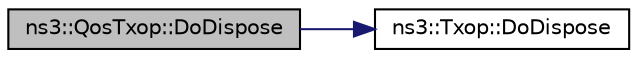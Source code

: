 digraph "ns3::QosTxop::DoDispose"
{
 // LATEX_PDF_SIZE
  edge [fontname="Helvetica",fontsize="10",labelfontname="Helvetica",labelfontsize="10"];
  node [fontname="Helvetica",fontsize="10",shape=record];
  rankdir="LR";
  Node1 [label="ns3::QosTxop::DoDispose",height=0.2,width=0.4,color="black", fillcolor="grey75", style="filled", fontcolor="black",tooltip="Destructor implementation."];
  Node1 -> Node2 [color="midnightblue",fontsize="10",style="solid",fontname="Helvetica"];
  Node2 [label="ns3::Txop::DoDispose",height=0.2,width=0.4,color="black", fillcolor="white", style="filled",URL="$classns3_1_1_txop.html#a712eac3fbe644f34b0f0d015e9b9e5ed",tooltip="Destructor implementation."];
}
